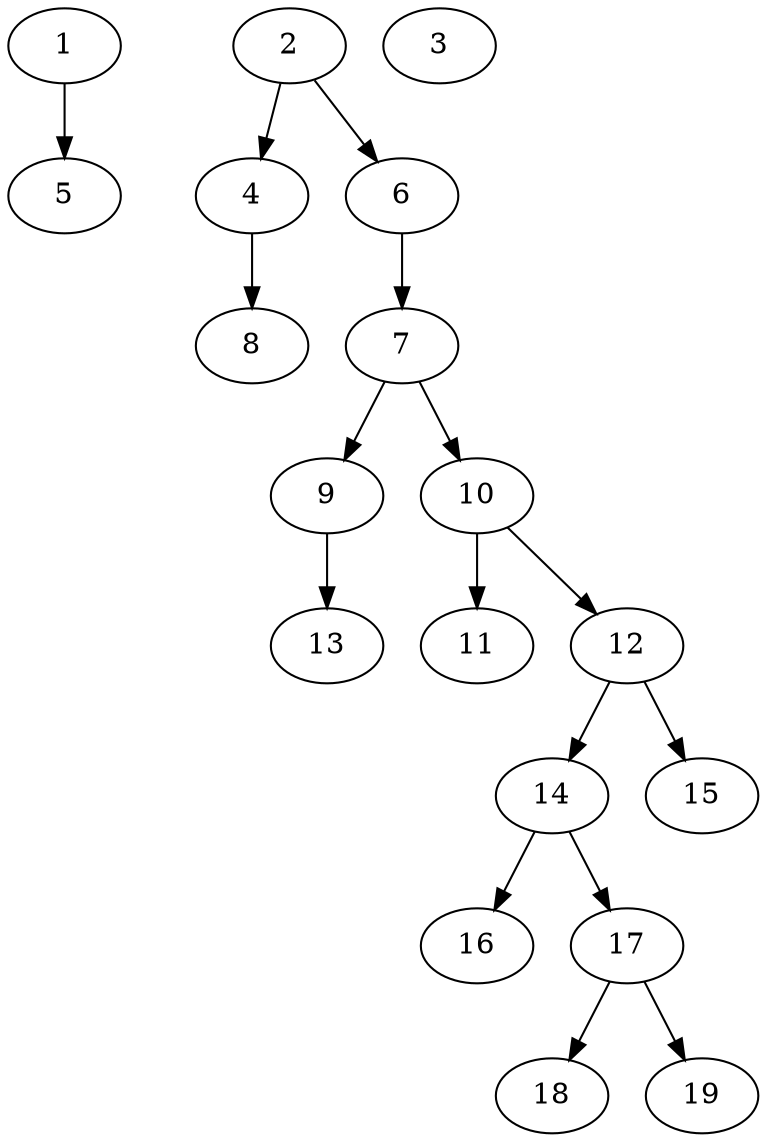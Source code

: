 // DAG (tier=1-easy, mode=compute, n=19, ccr=0.265, fat=0.392, density=0.344, regular=0.704, jump=0.077, mindata=262144, maxdata=2097152)
// DAG automatically generated by daggen at Sun Aug 24 16:33:32 2025
// /home/ermia/Project/Environments/daggen/bin/daggen --dot --ccr 0.265 --fat 0.392 --regular 0.704 --density 0.344 --jump 0.077 --mindata 262144 --maxdata 2097152 -n 19 
digraph G {
  1 [size="64383890587209664", alpha="0.04", expect_size="32191945293604832"]
  1 -> 5 [size ="26459146027008"]
  2 [size="391779816529875", alpha="0.05", expect_size="195889908264937"]
  2 -> 4 [size ="1236950581248"]
  2 -> 6 [size ="1236950581248"]
  3 [size="37780352550412232", alpha="0.08", expect_size="18890176275206116"]
  4 [size="329201215101200", alpha="0.17", expect_size="164600607550600"]
  4 -> 8 [size ="6334749605888"]
  5 [size="3355382134154985472", alpha="0.19", expect_size="1677691067077492736"]
  6 [size="8918090623928277", alpha="0.04", expect_size="4459045311964138"]
  6 -> 7 [size ="3822059520000"]
  7 [size="6462461474731196416", alpha="0.14", expect_size="3231230737365598208"]
  7 -> 9 [size ="27755898994688"]
  7 -> 10 [size ="27755898994688"]
  8 [size="252022401702537", alpha="0.03", expect_size="126011200851268"]
  9 [size="31574144928566856", alpha="0.14", expect_size="15787072464283428"]
  9 -> 13 [size ="16347853488128"]
  10 [size="1146389337290976", alpha="0.07", expect_size="573194668645488"]
  10 -> 11 [size ="19585587740672"]
  10 -> 12 [size ="19585587740672"]
  11 [size="3770775127457792000", alpha="0.01", expect_size="1885387563728896000"]
  12 [size="1349016097769000", alpha="0.10", expect_size="674508048884500"]
  12 -> 14 [size ="25955032629248"]
  12 -> 15 [size ="25955032629248"]
  13 [size="1227444247065557", alpha="0.08", expect_size="613722123532778"]
  14 [size="39173692121716", alpha="0.18", expect_size="19586846060858"]
  14 -> 16 [size ="643649503232"]
  14 -> 17 [size ="643649503232"]
  15 [size="1520146538034833", alpha="0.02", expect_size="760073269017416"]
  16 [size="42769023250754216", alpha="0.06", expect_size="21384511625377108"]
  17 [size="570619606563976", alpha="0.06", expect_size="285309803281988"]
  17 -> 18 [size ="13829928910848"]
  17 -> 19 [size ="13829928910848"]
  18 [size="696375424514674", alpha="0.04", expect_size="348187712257337"]
  19 [size="29053821314616", alpha="0.18", expect_size="14526910657308"]
}